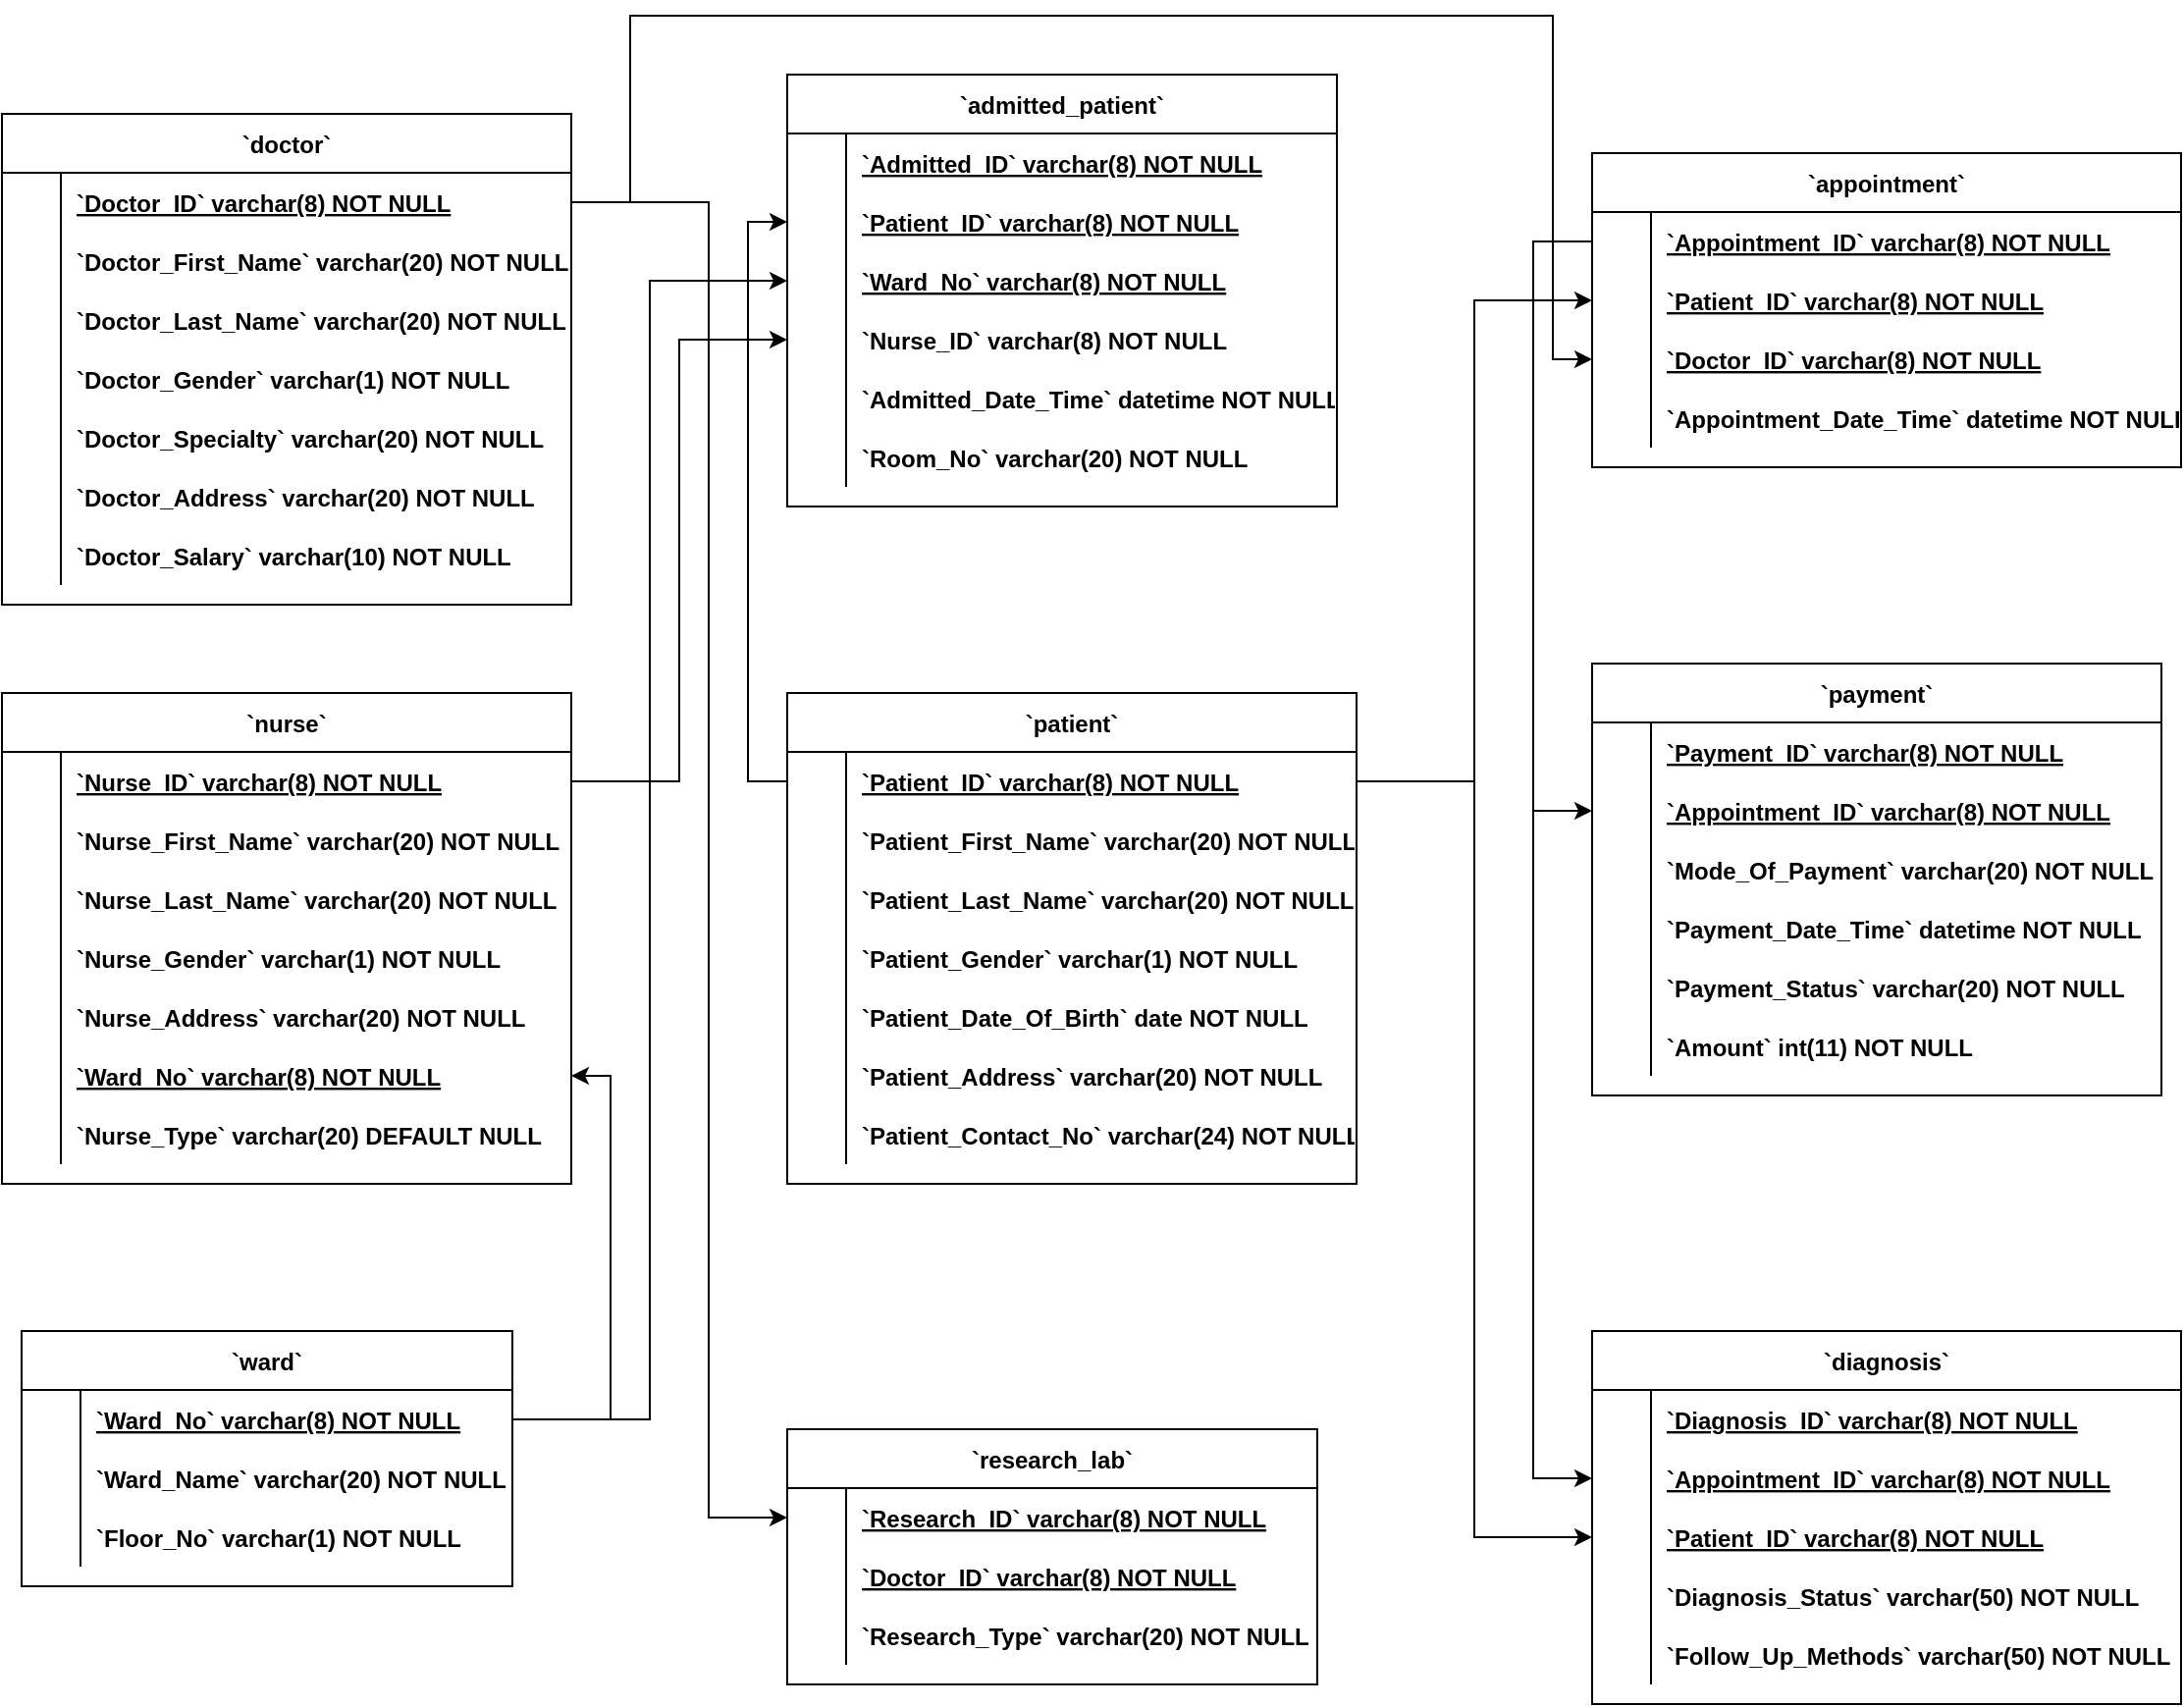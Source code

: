 <mxfile version="14.1.2" type="github">
  <diagram id="w6yrnTNW4kXafo1YS4rZ" name="Page-1">
    <mxGraphModel dx="2931" dy="949" grid="1" gridSize="10" guides="1" tooltips="1" connect="1" arrows="1" fold="1" page="1" pageScale="1" pageWidth="850" pageHeight="1100" math="0" shadow="0">
      <root>
        <mxCell id="0" />
        <mxCell id="1" parent="0" />
        <mxCell id="eoFvYkLOZdFBPjv-xkIN-1" value="`admitted_patient`" style="shape=table;startSize=30;container=1;collapsible=1;childLayout=tableLayout;fixedRows=1;rowLines=0;fontStyle=1;align=center;resizeLast=1;" vertex="1" parent="1">
          <mxGeometry x="-690" y="70" width="280" height="220" as="geometry" />
        </mxCell>
        <mxCell id="eoFvYkLOZdFBPjv-xkIN-2" value="" style="shape=partialRectangle;collapsible=0;dropTarget=0;pointerEvents=0;fillColor=none;points=[[0,0.5],[1,0.5]];portConstraint=eastwest;top=0;left=0;right=0;bottom=0;" vertex="1" parent="eoFvYkLOZdFBPjv-xkIN-1">
          <mxGeometry y="30" width="280" height="30" as="geometry" />
        </mxCell>
        <mxCell id="eoFvYkLOZdFBPjv-xkIN-3" value="" style="shape=partialRectangle;overflow=hidden;connectable=0;fillColor=none;top=0;left=0;bottom=0;right=0;" vertex="1" parent="eoFvYkLOZdFBPjv-xkIN-2">
          <mxGeometry width="30" height="30" as="geometry" />
        </mxCell>
        <mxCell id="eoFvYkLOZdFBPjv-xkIN-4" value="`Admitted_ID` varchar(8) NOT NULL" style="shape=partialRectangle;overflow=hidden;connectable=0;fillColor=none;top=0;left=0;bottom=0;right=0;align=left;spacingLeft=6;fontStyle=5" vertex="1" parent="eoFvYkLOZdFBPjv-xkIN-2">
          <mxGeometry x="30" width="250" height="30" as="geometry" />
        </mxCell>
        <mxCell id="eoFvYkLOZdFBPjv-xkIN-5" value="" style="shape=partialRectangle;collapsible=0;dropTarget=0;pointerEvents=0;fillColor=none;points=[[0,0.5],[1,0.5]];portConstraint=eastwest;top=0;left=0;right=0;bottom=0;fontStyle=1" vertex="1" parent="eoFvYkLOZdFBPjv-xkIN-1">
          <mxGeometry y="60" width="280" height="30" as="geometry" />
        </mxCell>
        <mxCell id="eoFvYkLOZdFBPjv-xkIN-6" value="" style="shape=partialRectangle;overflow=hidden;connectable=0;fillColor=none;top=0;left=0;bottom=0;right=0;fontStyle=1" vertex="1" parent="eoFvYkLOZdFBPjv-xkIN-5">
          <mxGeometry width="30" height="30" as="geometry" />
        </mxCell>
        <mxCell id="eoFvYkLOZdFBPjv-xkIN-7" value="`Patient_ID` varchar(8) NOT NULL" style="shape=partialRectangle;overflow=hidden;connectable=0;fillColor=none;top=0;left=0;bottom=0;right=0;align=left;spacingLeft=6;fontStyle=5" vertex="1" parent="eoFvYkLOZdFBPjv-xkIN-5">
          <mxGeometry x="30" width="250" height="30" as="geometry" />
        </mxCell>
        <mxCell id="eoFvYkLOZdFBPjv-xkIN-8" value="" style="shape=partialRectangle;collapsible=0;dropTarget=0;pointerEvents=0;fillColor=none;points=[[0,0.5],[1,0.5]];portConstraint=eastwest;top=0;left=0;right=0;bottom=0;fontStyle=1" vertex="1" parent="eoFvYkLOZdFBPjv-xkIN-1">
          <mxGeometry y="90" width="280" height="30" as="geometry" />
        </mxCell>
        <mxCell id="eoFvYkLOZdFBPjv-xkIN-9" value="" style="shape=partialRectangle;overflow=hidden;connectable=0;fillColor=none;top=0;left=0;bottom=0;right=0;fontStyle=1" vertex="1" parent="eoFvYkLOZdFBPjv-xkIN-8">
          <mxGeometry width="30" height="30" as="geometry" />
        </mxCell>
        <mxCell id="eoFvYkLOZdFBPjv-xkIN-10" value="`Ward_No` varchar(8) NOT NULL" style="shape=partialRectangle;overflow=hidden;connectable=0;fillColor=none;top=0;left=0;bottom=0;right=0;align=left;spacingLeft=6;fontStyle=5" vertex="1" parent="eoFvYkLOZdFBPjv-xkIN-8">
          <mxGeometry x="30" width="250" height="30" as="geometry" />
        </mxCell>
        <mxCell id="eoFvYkLOZdFBPjv-xkIN-11" value="" style="shape=partialRectangle;collapsible=0;dropTarget=0;pointerEvents=0;fillColor=none;points=[[0,0.5],[1,0.5]];portConstraint=eastwest;top=0;left=0;right=0;bottom=0;fontStyle=1" vertex="1" parent="eoFvYkLOZdFBPjv-xkIN-1">
          <mxGeometry y="120" width="280" height="30" as="geometry" />
        </mxCell>
        <mxCell id="eoFvYkLOZdFBPjv-xkIN-12" value="" style="shape=partialRectangle;overflow=hidden;connectable=0;fillColor=none;top=0;left=0;bottom=0;right=0;fontStyle=1" vertex="1" parent="eoFvYkLOZdFBPjv-xkIN-11">
          <mxGeometry width="30" height="30" as="geometry" />
        </mxCell>
        <mxCell id="eoFvYkLOZdFBPjv-xkIN-13" value="`Nurse_ID` varchar(8) NOT NULL" style="shape=partialRectangle;overflow=hidden;connectable=0;fillColor=none;top=0;left=0;bottom=0;right=0;align=left;spacingLeft=6;fontStyle=1" vertex="1" parent="eoFvYkLOZdFBPjv-xkIN-11">
          <mxGeometry x="30" width="250" height="30" as="geometry" />
        </mxCell>
        <mxCell id="eoFvYkLOZdFBPjv-xkIN-14" value="" style="shape=partialRectangle;collapsible=0;dropTarget=0;pointerEvents=0;fillColor=none;points=[[0,0.5],[1,0.5]];portConstraint=eastwest;top=0;left=0;right=0;bottom=0;fontStyle=1" vertex="1" parent="eoFvYkLOZdFBPjv-xkIN-1">
          <mxGeometry y="150" width="280" height="30" as="geometry" />
        </mxCell>
        <mxCell id="eoFvYkLOZdFBPjv-xkIN-15" value="" style="shape=partialRectangle;overflow=hidden;connectable=0;fillColor=none;top=0;left=0;bottom=0;right=0;fontStyle=1" vertex="1" parent="eoFvYkLOZdFBPjv-xkIN-14">
          <mxGeometry width="30" height="30" as="geometry" />
        </mxCell>
        <mxCell id="eoFvYkLOZdFBPjv-xkIN-16" value="`Admitted_Date_Time` datetime NOT NULL" style="shape=partialRectangle;overflow=hidden;connectable=0;fillColor=none;top=0;left=0;bottom=0;right=0;align=left;spacingLeft=6;fontStyle=1" vertex="1" parent="eoFvYkLOZdFBPjv-xkIN-14">
          <mxGeometry x="30" width="250" height="30" as="geometry" />
        </mxCell>
        <mxCell id="eoFvYkLOZdFBPjv-xkIN-17" value="" style="shape=partialRectangle;collapsible=0;dropTarget=0;pointerEvents=0;fillColor=none;points=[[0,0.5],[1,0.5]];portConstraint=eastwest;top=0;left=0;right=0;bottom=0;fontStyle=1" vertex="1" parent="eoFvYkLOZdFBPjv-xkIN-1">
          <mxGeometry y="180" width="280" height="30" as="geometry" />
        </mxCell>
        <mxCell id="eoFvYkLOZdFBPjv-xkIN-18" value="" style="shape=partialRectangle;overflow=hidden;connectable=0;fillColor=none;top=0;left=0;bottom=0;right=0;fontStyle=1" vertex="1" parent="eoFvYkLOZdFBPjv-xkIN-17">
          <mxGeometry width="30" height="30" as="geometry" />
        </mxCell>
        <mxCell id="eoFvYkLOZdFBPjv-xkIN-19" value="`Room_No` varchar(20) NOT NULL" style="shape=partialRectangle;overflow=hidden;connectable=0;fillColor=none;top=0;left=0;bottom=0;right=0;align=left;spacingLeft=6;fontStyle=1" vertex="1" parent="eoFvYkLOZdFBPjv-xkIN-17">
          <mxGeometry x="30" width="250" height="30" as="geometry" />
        </mxCell>
        <mxCell id="eoFvYkLOZdFBPjv-xkIN-20" value="`appointment`" style="shape=table;startSize=30;container=1;collapsible=1;childLayout=tableLayout;fixedRows=1;rowLines=0;fontStyle=1;align=center;resizeLast=1;" vertex="1" parent="1">
          <mxGeometry x="-280" y="110" width="300" height="160" as="geometry" />
        </mxCell>
        <mxCell id="eoFvYkLOZdFBPjv-xkIN-21" value="" style="shape=partialRectangle;collapsible=0;dropTarget=0;pointerEvents=0;fillColor=none;points=[[0,0.5],[1,0.5]];portConstraint=eastwest;top=0;left=0;right=0;bottom=0;" vertex="1" parent="eoFvYkLOZdFBPjv-xkIN-20">
          <mxGeometry y="30" width="300" height="30" as="geometry" />
        </mxCell>
        <mxCell id="eoFvYkLOZdFBPjv-xkIN-22" value="" style="shape=partialRectangle;overflow=hidden;connectable=0;fillColor=none;top=0;left=0;bottom=0;right=0;" vertex="1" parent="eoFvYkLOZdFBPjv-xkIN-21">
          <mxGeometry width="30" height="30" as="geometry" />
        </mxCell>
        <mxCell id="eoFvYkLOZdFBPjv-xkIN-23" value="`Appointment_ID` varchar(8) NOT NULL" style="shape=partialRectangle;overflow=hidden;connectable=0;fillColor=none;top=0;left=0;bottom=0;right=0;align=left;spacingLeft=6;fontStyle=5;strokeColor=none;strokeWidth=10;" vertex="1" parent="eoFvYkLOZdFBPjv-xkIN-21">
          <mxGeometry x="30" width="270" height="30" as="geometry" />
        </mxCell>
        <mxCell id="eoFvYkLOZdFBPjv-xkIN-24" value="" style="shape=partialRectangle;collapsible=0;dropTarget=0;pointerEvents=0;fillColor=none;points=[[0,0.5],[1,0.5]];portConstraint=eastwest;top=0;left=0;right=0;bottom=0;fontStyle=1" vertex="1" parent="eoFvYkLOZdFBPjv-xkIN-20">
          <mxGeometry y="60" width="300" height="30" as="geometry" />
        </mxCell>
        <mxCell id="eoFvYkLOZdFBPjv-xkIN-25" value="" style="shape=partialRectangle;overflow=hidden;connectable=0;fillColor=none;top=0;left=0;bottom=0;right=0;fontStyle=1" vertex="1" parent="eoFvYkLOZdFBPjv-xkIN-24">
          <mxGeometry width="30" height="30" as="geometry" />
        </mxCell>
        <mxCell id="eoFvYkLOZdFBPjv-xkIN-26" value="`Patient_ID` varchar(8) NOT NULL" style="shape=partialRectangle;overflow=hidden;connectable=0;fillColor=none;top=0;left=0;bottom=0;right=0;align=left;spacingLeft=6;fontStyle=5" vertex="1" parent="eoFvYkLOZdFBPjv-xkIN-24">
          <mxGeometry x="30" width="270" height="30" as="geometry" />
        </mxCell>
        <mxCell id="eoFvYkLOZdFBPjv-xkIN-27" value="" style="shape=partialRectangle;collapsible=0;dropTarget=0;pointerEvents=0;fillColor=none;points=[[0,0.5],[1,0.5]];portConstraint=eastwest;top=0;left=0;right=0;bottom=0;fontStyle=1" vertex="1" parent="eoFvYkLOZdFBPjv-xkIN-20">
          <mxGeometry y="90" width="300" height="30" as="geometry" />
        </mxCell>
        <mxCell id="eoFvYkLOZdFBPjv-xkIN-28" value="" style="shape=partialRectangle;overflow=hidden;connectable=0;fillColor=none;top=0;left=0;bottom=0;right=0;fontStyle=1" vertex="1" parent="eoFvYkLOZdFBPjv-xkIN-27">
          <mxGeometry width="30" height="30" as="geometry" />
        </mxCell>
        <mxCell id="eoFvYkLOZdFBPjv-xkIN-29" value="`Doctor_ID` varchar(8) NOT NULL" style="shape=partialRectangle;overflow=hidden;connectable=0;fillColor=none;top=0;left=0;bottom=0;right=0;align=left;spacingLeft=6;fontStyle=5" vertex="1" parent="eoFvYkLOZdFBPjv-xkIN-27">
          <mxGeometry x="30" width="270" height="30" as="geometry" />
        </mxCell>
        <mxCell id="eoFvYkLOZdFBPjv-xkIN-30" value="" style="shape=partialRectangle;collapsible=0;dropTarget=0;pointerEvents=0;fillColor=none;points=[[0,0.5],[1,0.5]];portConstraint=eastwest;top=0;left=0;right=0;bottom=0;fontStyle=1" vertex="1" parent="eoFvYkLOZdFBPjv-xkIN-20">
          <mxGeometry y="120" width="300" height="30" as="geometry" />
        </mxCell>
        <mxCell id="eoFvYkLOZdFBPjv-xkIN-31" value="" style="shape=partialRectangle;overflow=hidden;connectable=0;fillColor=none;top=0;left=0;bottom=0;right=0;fontStyle=1" vertex="1" parent="eoFvYkLOZdFBPjv-xkIN-30">
          <mxGeometry width="30" height="30" as="geometry" />
        </mxCell>
        <mxCell id="eoFvYkLOZdFBPjv-xkIN-32" value="`Appointment_Date_Time` datetime NOT NULL" style="shape=partialRectangle;overflow=hidden;connectable=0;fillColor=none;top=0;left=0;bottom=0;right=0;align=left;spacingLeft=6;fontStyle=1" vertex="1" parent="eoFvYkLOZdFBPjv-xkIN-30">
          <mxGeometry x="30" width="270" height="30" as="geometry" />
        </mxCell>
        <mxCell id="eoFvYkLOZdFBPjv-xkIN-33" value="`diagnosis`" style="shape=table;startSize=30;container=1;collapsible=1;childLayout=tableLayout;fixedRows=1;rowLines=0;fontStyle=1;align=center;resizeLast=1;" vertex="1" parent="1">
          <mxGeometry x="-280" y="710" width="300" height="190" as="geometry" />
        </mxCell>
        <mxCell id="eoFvYkLOZdFBPjv-xkIN-34" value="" style="shape=partialRectangle;collapsible=0;dropTarget=0;pointerEvents=0;fillColor=none;points=[[0,0.5],[1,0.5]];portConstraint=eastwest;top=0;left=0;right=0;bottom=0;fontStyle=1" vertex="1" parent="eoFvYkLOZdFBPjv-xkIN-33">
          <mxGeometry y="30" width="300" height="30" as="geometry" />
        </mxCell>
        <mxCell id="eoFvYkLOZdFBPjv-xkIN-35" value="" style="shape=partialRectangle;overflow=hidden;connectable=0;fillColor=none;top=0;left=0;bottom=0;right=0;fontStyle=1" vertex="1" parent="eoFvYkLOZdFBPjv-xkIN-34">
          <mxGeometry width="30" height="30" as="geometry" />
        </mxCell>
        <mxCell id="eoFvYkLOZdFBPjv-xkIN-36" value="`Diagnosis_ID` varchar(8) NOT NULL" style="shape=partialRectangle;overflow=hidden;connectable=0;fillColor=none;top=0;left=0;bottom=0;right=0;align=left;spacingLeft=6;fontStyle=5" vertex="1" parent="eoFvYkLOZdFBPjv-xkIN-34">
          <mxGeometry x="30" width="270" height="30" as="geometry" />
        </mxCell>
        <mxCell id="eoFvYkLOZdFBPjv-xkIN-37" value="" style="shape=partialRectangle;collapsible=0;dropTarget=0;pointerEvents=0;fillColor=none;points=[[0,0.5],[1,0.5]];portConstraint=eastwest;top=0;left=0;right=0;bottom=0;fontStyle=1" vertex="1" parent="eoFvYkLOZdFBPjv-xkIN-33">
          <mxGeometry y="60" width="300" height="30" as="geometry" />
        </mxCell>
        <mxCell id="eoFvYkLOZdFBPjv-xkIN-38" value="" style="shape=partialRectangle;overflow=hidden;connectable=0;fillColor=none;top=0;left=0;bottom=0;right=0;fontStyle=1" vertex="1" parent="eoFvYkLOZdFBPjv-xkIN-37">
          <mxGeometry width="30" height="30" as="geometry" />
        </mxCell>
        <mxCell id="eoFvYkLOZdFBPjv-xkIN-39" value="`Appointment_ID` varchar(8) NOT NULL" style="shape=partialRectangle;overflow=hidden;connectable=0;fillColor=none;top=0;left=0;bottom=0;right=0;align=left;spacingLeft=6;fontStyle=5" vertex="1" parent="eoFvYkLOZdFBPjv-xkIN-37">
          <mxGeometry x="30" width="270" height="30" as="geometry" />
        </mxCell>
        <mxCell id="eoFvYkLOZdFBPjv-xkIN-40" value="" style="shape=partialRectangle;collapsible=0;dropTarget=0;pointerEvents=0;fillColor=none;points=[[0,0.5],[1,0.5]];portConstraint=eastwest;top=0;left=0;right=0;bottom=0;fontStyle=1" vertex="1" parent="eoFvYkLOZdFBPjv-xkIN-33">
          <mxGeometry y="90" width="300" height="30" as="geometry" />
        </mxCell>
        <mxCell id="eoFvYkLOZdFBPjv-xkIN-41" value="" style="shape=partialRectangle;overflow=hidden;connectable=0;fillColor=none;top=0;left=0;bottom=0;right=0;fontStyle=1" vertex="1" parent="eoFvYkLOZdFBPjv-xkIN-40">
          <mxGeometry width="30" height="30" as="geometry" />
        </mxCell>
        <mxCell id="eoFvYkLOZdFBPjv-xkIN-42" value="`Patient_ID` varchar(8) NOT NULL" style="shape=partialRectangle;overflow=hidden;connectable=0;fillColor=none;top=0;left=0;bottom=0;right=0;align=left;spacingLeft=6;fontStyle=5" vertex="1" parent="eoFvYkLOZdFBPjv-xkIN-40">
          <mxGeometry x="30" width="270" height="30" as="geometry" />
        </mxCell>
        <mxCell id="eoFvYkLOZdFBPjv-xkIN-43" value="" style="shape=partialRectangle;collapsible=0;dropTarget=0;pointerEvents=0;fillColor=none;points=[[0,0.5],[1,0.5]];portConstraint=eastwest;top=0;left=0;right=0;bottom=0;fontStyle=1" vertex="1" parent="eoFvYkLOZdFBPjv-xkIN-33">
          <mxGeometry y="120" width="300" height="30" as="geometry" />
        </mxCell>
        <mxCell id="eoFvYkLOZdFBPjv-xkIN-44" value="" style="shape=partialRectangle;overflow=hidden;connectable=0;fillColor=none;top=0;left=0;bottom=0;right=0;fontStyle=1" vertex="1" parent="eoFvYkLOZdFBPjv-xkIN-43">
          <mxGeometry width="30" height="30" as="geometry" />
        </mxCell>
        <mxCell id="eoFvYkLOZdFBPjv-xkIN-45" value="`Diagnosis_Status` varchar(50) NOT NULL" style="shape=partialRectangle;overflow=hidden;connectable=0;fillColor=none;top=0;left=0;bottom=0;right=0;align=left;spacingLeft=6;fontStyle=1" vertex="1" parent="eoFvYkLOZdFBPjv-xkIN-43">
          <mxGeometry x="30" width="270" height="30" as="geometry" />
        </mxCell>
        <mxCell id="eoFvYkLOZdFBPjv-xkIN-46" value="" style="shape=partialRectangle;collapsible=0;dropTarget=0;pointerEvents=0;fillColor=none;points=[[0,0.5],[1,0.5]];portConstraint=eastwest;top=0;left=0;right=0;bottom=0;fontStyle=1" vertex="1" parent="eoFvYkLOZdFBPjv-xkIN-33">
          <mxGeometry y="150" width="300" height="30" as="geometry" />
        </mxCell>
        <mxCell id="eoFvYkLOZdFBPjv-xkIN-47" value="" style="shape=partialRectangle;overflow=hidden;connectable=0;fillColor=none;top=0;left=0;bottom=0;right=0;fontStyle=1" vertex="1" parent="eoFvYkLOZdFBPjv-xkIN-46">
          <mxGeometry width="30" height="30" as="geometry" />
        </mxCell>
        <mxCell id="eoFvYkLOZdFBPjv-xkIN-48" value="`Follow_Up_Methods` varchar(50) NOT NULL" style="shape=partialRectangle;overflow=hidden;connectable=0;fillColor=none;top=0;left=0;bottom=0;right=0;align=left;spacingLeft=6;fontStyle=1" vertex="1" parent="eoFvYkLOZdFBPjv-xkIN-46">
          <mxGeometry x="30" width="270" height="30" as="geometry" />
        </mxCell>
        <mxCell id="eoFvYkLOZdFBPjv-xkIN-49" value="`doctor`" style="shape=table;startSize=30;container=1;collapsible=1;childLayout=tableLayout;fixedRows=1;rowLines=0;fontStyle=1;align=center;resizeLast=1;" vertex="1" parent="1">
          <mxGeometry x="-1090" y="90" width="290" height="250" as="geometry" />
        </mxCell>
        <mxCell id="eoFvYkLOZdFBPjv-xkIN-50" value="" style="shape=partialRectangle;collapsible=0;dropTarget=0;pointerEvents=0;fillColor=none;points=[[0,0.5],[1,0.5]];portConstraint=eastwest;top=0;left=0;right=0;bottom=0;" vertex="1" parent="eoFvYkLOZdFBPjv-xkIN-49">
          <mxGeometry y="30" width="290" height="30" as="geometry" />
        </mxCell>
        <mxCell id="eoFvYkLOZdFBPjv-xkIN-51" value="" style="shape=partialRectangle;overflow=hidden;connectable=0;fillColor=none;top=0;left=0;bottom=0;right=0;" vertex="1" parent="eoFvYkLOZdFBPjv-xkIN-50">
          <mxGeometry width="30" height="30" as="geometry" />
        </mxCell>
        <mxCell id="eoFvYkLOZdFBPjv-xkIN-52" value="`Doctor_ID` varchar(8) NOT NULL" style="shape=partialRectangle;overflow=hidden;connectable=0;fillColor=none;top=0;left=0;bottom=0;right=0;align=left;spacingLeft=6;fontStyle=5" vertex="1" parent="eoFvYkLOZdFBPjv-xkIN-50">
          <mxGeometry x="30" width="260" height="30" as="geometry" />
        </mxCell>
        <mxCell id="eoFvYkLOZdFBPjv-xkIN-53" value="" style="shape=partialRectangle;collapsible=0;dropTarget=0;pointerEvents=0;fillColor=none;points=[[0,0.5],[1,0.5]];portConstraint=eastwest;top=0;left=0;right=0;bottom=0;fontStyle=1" vertex="1" parent="eoFvYkLOZdFBPjv-xkIN-49">
          <mxGeometry y="60" width="290" height="30" as="geometry" />
        </mxCell>
        <mxCell id="eoFvYkLOZdFBPjv-xkIN-54" value="" style="shape=partialRectangle;overflow=hidden;connectable=0;fillColor=none;top=0;left=0;bottom=0;right=0;fontStyle=1" vertex="1" parent="eoFvYkLOZdFBPjv-xkIN-53">
          <mxGeometry width="30" height="30" as="geometry" />
        </mxCell>
        <mxCell id="eoFvYkLOZdFBPjv-xkIN-55" value="`Doctor_First_Name` varchar(20) NOT NULL" style="shape=partialRectangle;overflow=hidden;connectable=0;fillColor=none;top=0;left=0;bottom=0;right=0;align=left;spacingLeft=6;fontStyle=1" vertex="1" parent="eoFvYkLOZdFBPjv-xkIN-53">
          <mxGeometry x="30" width="260" height="30" as="geometry" />
        </mxCell>
        <mxCell id="eoFvYkLOZdFBPjv-xkIN-56" value="" style="shape=partialRectangle;collapsible=0;dropTarget=0;pointerEvents=0;fillColor=none;points=[[0,0.5],[1,0.5]];portConstraint=eastwest;top=0;left=0;right=0;bottom=0;fontStyle=1" vertex="1" parent="eoFvYkLOZdFBPjv-xkIN-49">
          <mxGeometry y="90" width="290" height="30" as="geometry" />
        </mxCell>
        <mxCell id="eoFvYkLOZdFBPjv-xkIN-57" value="" style="shape=partialRectangle;overflow=hidden;connectable=0;fillColor=none;top=0;left=0;bottom=0;right=0;fontStyle=1" vertex="1" parent="eoFvYkLOZdFBPjv-xkIN-56">
          <mxGeometry width="30" height="30" as="geometry" />
        </mxCell>
        <mxCell id="eoFvYkLOZdFBPjv-xkIN-58" value="`Doctor_Last_Name` varchar(20) NOT NULL" style="shape=partialRectangle;overflow=hidden;connectable=0;fillColor=none;top=0;left=0;bottom=0;right=0;align=left;spacingLeft=6;fontStyle=1" vertex="1" parent="eoFvYkLOZdFBPjv-xkIN-56">
          <mxGeometry x="30" width="260" height="30" as="geometry" />
        </mxCell>
        <mxCell id="eoFvYkLOZdFBPjv-xkIN-59" value="" style="shape=partialRectangle;collapsible=0;dropTarget=0;pointerEvents=0;fillColor=none;points=[[0,0.5],[1,0.5]];portConstraint=eastwest;top=0;left=0;right=0;bottom=0;fontStyle=1" vertex="1" parent="eoFvYkLOZdFBPjv-xkIN-49">
          <mxGeometry y="120" width="290" height="30" as="geometry" />
        </mxCell>
        <mxCell id="eoFvYkLOZdFBPjv-xkIN-60" value="" style="shape=partialRectangle;overflow=hidden;connectable=0;fillColor=none;top=0;left=0;bottom=0;right=0;fontStyle=1" vertex="1" parent="eoFvYkLOZdFBPjv-xkIN-59">
          <mxGeometry width="30" height="30" as="geometry" />
        </mxCell>
        <mxCell id="eoFvYkLOZdFBPjv-xkIN-61" value="`Doctor_Gender` varchar(1) NOT NULL" style="shape=partialRectangle;overflow=hidden;connectable=0;fillColor=none;top=0;left=0;bottom=0;right=0;align=left;spacingLeft=6;fontStyle=1" vertex="1" parent="eoFvYkLOZdFBPjv-xkIN-59">
          <mxGeometry x="30" width="260" height="30" as="geometry" />
        </mxCell>
        <mxCell id="eoFvYkLOZdFBPjv-xkIN-62" value="" style="shape=partialRectangle;collapsible=0;dropTarget=0;pointerEvents=0;fillColor=none;points=[[0,0.5],[1,0.5]];portConstraint=eastwest;top=0;left=0;right=0;bottom=0;fontStyle=1" vertex="1" parent="eoFvYkLOZdFBPjv-xkIN-49">
          <mxGeometry y="150" width="290" height="30" as="geometry" />
        </mxCell>
        <mxCell id="eoFvYkLOZdFBPjv-xkIN-63" value="" style="shape=partialRectangle;overflow=hidden;connectable=0;fillColor=none;top=0;left=0;bottom=0;right=0;fontStyle=1" vertex="1" parent="eoFvYkLOZdFBPjv-xkIN-62">
          <mxGeometry width="30" height="30" as="geometry" />
        </mxCell>
        <mxCell id="eoFvYkLOZdFBPjv-xkIN-64" value="`Doctor_Specialty` varchar(20) NOT NULL" style="shape=partialRectangle;overflow=hidden;connectable=0;fillColor=none;top=0;left=0;bottom=0;right=0;align=left;spacingLeft=6;fontStyle=1" vertex="1" parent="eoFvYkLOZdFBPjv-xkIN-62">
          <mxGeometry x="30" width="260" height="30" as="geometry" />
        </mxCell>
        <mxCell id="eoFvYkLOZdFBPjv-xkIN-65" value="" style="shape=partialRectangle;collapsible=0;dropTarget=0;pointerEvents=0;fillColor=none;points=[[0,0.5],[1,0.5]];portConstraint=eastwest;top=0;left=0;right=0;bottom=0;fontStyle=1" vertex="1" parent="eoFvYkLOZdFBPjv-xkIN-49">
          <mxGeometry y="180" width="290" height="30" as="geometry" />
        </mxCell>
        <mxCell id="eoFvYkLOZdFBPjv-xkIN-66" value="" style="shape=partialRectangle;overflow=hidden;connectable=0;fillColor=none;top=0;left=0;bottom=0;right=0;fontStyle=1" vertex="1" parent="eoFvYkLOZdFBPjv-xkIN-65">
          <mxGeometry width="30" height="30" as="geometry" />
        </mxCell>
        <mxCell id="eoFvYkLOZdFBPjv-xkIN-67" value="`Doctor_Address` varchar(20) NOT NULL" style="shape=partialRectangle;overflow=hidden;connectable=0;fillColor=none;top=0;left=0;bottom=0;right=0;align=left;spacingLeft=6;fontStyle=1" vertex="1" parent="eoFvYkLOZdFBPjv-xkIN-65">
          <mxGeometry x="30" width="260" height="30" as="geometry" />
        </mxCell>
        <mxCell id="eoFvYkLOZdFBPjv-xkIN-68" value="" style="shape=partialRectangle;collapsible=0;dropTarget=0;pointerEvents=0;fillColor=none;points=[[0,0.5],[1,0.5]];portConstraint=eastwest;top=0;left=0;right=0;bottom=0;fontStyle=1" vertex="1" parent="eoFvYkLOZdFBPjv-xkIN-49">
          <mxGeometry y="210" width="290" height="30" as="geometry" />
        </mxCell>
        <mxCell id="eoFvYkLOZdFBPjv-xkIN-69" value="" style="shape=partialRectangle;overflow=hidden;connectable=0;fillColor=none;top=0;left=0;bottom=0;right=0;fontStyle=1" vertex="1" parent="eoFvYkLOZdFBPjv-xkIN-68">
          <mxGeometry width="30" height="30" as="geometry" />
        </mxCell>
        <mxCell id="eoFvYkLOZdFBPjv-xkIN-70" value="`Doctor_Salary` varchar(10) NOT NULL" style="shape=partialRectangle;overflow=hidden;connectable=0;fillColor=none;top=0;left=0;bottom=0;right=0;align=left;spacingLeft=6;fontStyle=1" vertex="1" parent="eoFvYkLOZdFBPjv-xkIN-68">
          <mxGeometry x="30" width="260" height="30" as="geometry" />
        </mxCell>
        <mxCell id="eoFvYkLOZdFBPjv-xkIN-71" value="`nurse`" style="shape=table;startSize=30;container=1;collapsible=1;childLayout=tableLayout;fixedRows=1;rowLines=0;fontStyle=1;align=center;resizeLast=1;" vertex="1" parent="1">
          <mxGeometry x="-1090" y="385" width="290" height="250" as="geometry" />
        </mxCell>
        <mxCell id="eoFvYkLOZdFBPjv-xkIN-72" value="" style="shape=partialRectangle;collapsible=0;dropTarget=0;pointerEvents=0;fillColor=none;points=[[0,0.5],[1,0.5]];portConstraint=eastwest;top=0;left=0;right=0;bottom=0;fontStyle=1" vertex="1" parent="eoFvYkLOZdFBPjv-xkIN-71">
          <mxGeometry y="30" width="290" height="30" as="geometry" />
        </mxCell>
        <mxCell id="eoFvYkLOZdFBPjv-xkIN-73" value="" style="shape=partialRectangle;overflow=hidden;connectable=0;fillColor=none;top=0;left=0;bottom=0;right=0;fontStyle=1" vertex="1" parent="eoFvYkLOZdFBPjv-xkIN-72">
          <mxGeometry width="30" height="30" as="geometry" />
        </mxCell>
        <mxCell id="eoFvYkLOZdFBPjv-xkIN-74" value="`Nurse_ID` varchar(8) NOT NULL" style="shape=partialRectangle;overflow=hidden;connectable=0;fillColor=none;top=0;left=0;bottom=0;right=0;align=left;spacingLeft=6;fontStyle=5" vertex="1" parent="eoFvYkLOZdFBPjv-xkIN-72">
          <mxGeometry x="30" width="260" height="30" as="geometry" />
        </mxCell>
        <mxCell id="eoFvYkLOZdFBPjv-xkIN-75" value="" style="shape=partialRectangle;collapsible=0;dropTarget=0;pointerEvents=0;fillColor=none;points=[[0,0.5],[1,0.5]];portConstraint=eastwest;top=0;left=0;right=0;bottom=0;fontStyle=1" vertex="1" parent="eoFvYkLOZdFBPjv-xkIN-71">
          <mxGeometry y="60" width="290" height="30" as="geometry" />
        </mxCell>
        <mxCell id="eoFvYkLOZdFBPjv-xkIN-76" value="" style="shape=partialRectangle;overflow=hidden;connectable=0;fillColor=none;top=0;left=0;bottom=0;right=0;fontStyle=1" vertex="1" parent="eoFvYkLOZdFBPjv-xkIN-75">
          <mxGeometry width="30" height="30" as="geometry" />
        </mxCell>
        <mxCell id="eoFvYkLOZdFBPjv-xkIN-77" value="`Nurse_First_Name` varchar(20) NOT NULL" style="shape=partialRectangle;overflow=hidden;connectable=0;fillColor=none;top=0;left=0;bottom=0;right=0;align=left;spacingLeft=6;fontStyle=1" vertex="1" parent="eoFvYkLOZdFBPjv-xkIN-75">
          <mxGeometry x="30" width="260" height="30" as="geometry" />
        </mxCell>
        <mxCell id="eoFvYkLOZdFBPjv-xkIN-78" value="" style="shape=partialRectangle;collapsible=0;dropTarget=0;pointerEvents=0;fillColor=none;points=[[0,0.5],[1,0.5]];portConstraint=eastwest;top=0;left=0;right=0;bottom=0;fontStyle=1" vertex="1" parent="eoFvYkLOZdFBPjv-xkIN-71">
          <mxGeometry y="90" width="290" height="30" as="geometry" />
        </mxCell>
        <mxCell id="eoFvYkLOZdFBPjv-xkIN-79" value="" style="shape=partialRectangle;overflow=hidden;connectable=0;fillColor=none;top=0;left=0;bottom=0;right=0;fontStyle=1" vertex="1" parent="eoFvYkLOZdFBPjv-xkIN-78">
          <mxGeometry width="30" height="30" as="geometry" />
        </mxCell>
        <mxCell id="eoFvYkLOZdFBPjv-xkIN-80" value="`Nurse_Last_Name` varchar(20) NOT NULL" style="shape=partialRectangle;overflow=hidden;connectable=0;fillColor=none;top=0;left=0;bottom=0;right=0;align=left;spacingLeft=6;fontStyle=1" vertex="1" parent="eoFvYkLOZdFBPjv-xkIN-78">
          <mxGeometry x="30" width="260" height="30" as="geometry" />
        </mxCell>
        <mxCell id="eoFvYkLOZdFBPjv-xkIN-81" value="" style="shape=partialRectangle;collapsible=0;dropTarget=0;pointerEvents=0;fillColor=none;points=[[0,0.5],[1,0.5]];portConstraint=eastwest;top=0;left=0;right=0;bottom=0;fontStyle=1" vertex="1" parent="eoFvYkLOZdFBPjv-xkIN-71">
          <mxGeometry y="120" width="290" height="30" as="geometry" />
        </mxCell>
        <mxCell id="eoFvYkLOZdFBPjv-xkIN-82" value="" style="shape=partialRectangle;overflow=hidden;connectable=0;fillColor=none;top=0;left=0;bottom=0;right=0;fontStyle=1" vertex="1" parent="eoFvYkLOZdFBPjv-xkIN-81">
          <mxGeometry width="30" height="30" as="geometry" />
        </mxCell>
        <mxCell id="eoFvYkLOZdFBPjv-xkIN-83" value="`Nurse_Gender` varchar(1) NOT NULL" style="shape=partialRectangle;overflow=hidden;connectable=0;fillColor=none;top=0;left=0;bottom=0;right=0;align=left;spacingLeft=6;fontStyle=1" vertex="1" parent="eoFvYkLOZdFBPjv-xkIN-81">
          <mxGeometry x="30" width="260" height="30" as="geometry" />
        </mxCell>
        <mxCell id="eoFvYkLOZdFBPjv-xkIN-84" value="" style="shape=partialRectangle;collapsible=0;dropTarget=0;pointerEvents=0;fillColor=none;points=[[0,0.5],[1,0.5]];portConstraint=eastwest;top=0;left=0;right=0;bottom=0;fontStyle=1" vertex="1" parent="eoFvYkLOZdFBPjv-xkIN-71">
          <mxGeometry y="150" width="290" height="30" as="geometry" />
        </mxCell>
        <mxCell id="eoFvYkLOZdFBPjv-xkIN-85" value="" style="shape=partialRectangle;overflow=hidden;connectable=0;fillColor=none;top=0;left=0;bottom=0;right=0;fontStyle=1" vertex="1" parent="eoFvYkLOZdFBPjv-xkIN-84">
          <mxGeometry width="30" height="30" as="geometry" />
        </mxCell>
        <mxCell id="eoFvYkLOZdFBPjv-xkIN-86" value="`Nurse_Address` varchar(20) NOT NULL" style="shape=partialRectangle;overflow=hidden;connectable=0;fillColor=none;top=0;left=0;bottom=0;right=0;align=left;spacingLeft=6;fontStyle=1" vertex="1" parent="eoFvYkLOZdFBPjv-xkIN-84">
          <mxGeometry x="30" width="260" height="30" as="geometry" />
        </mxCell>
        <mxCell id="eoFvYkLOZdFBPjv-xkIN-87" value="" style="shape=partialRectangle;collapsible=0;dropTarget=0;pointerEvents=0;fillColor=none;points=[[0,0.5],[1,0.5]];portConstraint=eastwest;top=0;left=0;right=0;bottom=0;fontStyle=1" vertex="1" parent="eoFvYkLOZdFBPjv-xkIN-71">
          <mxGeometry y="180" width="290" height="30" as="geometry" />
        </mxCell>
        <mxCell id="eoFvYkLOZdFBPjv-xkIN-88" value="" style="shape=partialRectangle;overflow=hidden;connectable=0;fillColor=none;top=0;left=0;bottom=0;right=0;fontStyle=1" vertex="1" parent="eoFvYkLOZdFBPjv-xkIN-87">
          <mxGeometry width="30" height="30" as="geometry" />
        </mxCell>
        <mxCell id="eoFvYkLOZdFBPjv-xkIN-89" value="`Ward_No` varchar(8) NOT NULL" style="shape=partialRectangle;overflow=hidden;connectable=0;fillColor=none;top=0;left=0;bottom=0;right=0;align=left;spacingLeft=6;fontStyle=5" vertex="1" parent="eoFvYkLOZdFBPjv-xkIN-87">
          <mxGeometry x="30" width="260" height="30" as="geometry" />
        </mxCell>
        <mxCell id="eoFvYkLOZdFBPjv-xkIN-90" value="" style="shape=partialRectangle;collapsible=0;dropTarget=0;pointerEvents=0;fillColor=none;points=[[0,0.5],[1,0.5]];portConstraint=eastwest;top=0;left=0;right=0;bottom=0;fontStyle=1" vertex="1" parent="eoFvYkLOZdFBPjv-xkIN-71">
          <mxGeometry y="210" width="290" height="30" as="geometry" />
        </mxCell>
        <mxCell id="eoFvYkLOZdFBPjv-xkIN-91" value="" style="shape=partialRectangle;overflow=hidden;connectable=0;fillColor=none;top=0;left=0;bottom=0;right=0;fontStyle=1" vertex="1" parent="eoFvYkLOZdFBPjv-xkIN-90">
          <mxGeometry width="30" height="30" as="geometry" />
        </mxCell>
        <mxCell id="eoFvYkLOZdFBPjv-xkIN-92" value="`Nurse_Type` varchar(20) DEFAULT NULL" style="shape=partialRectangle;overflow=hidden;connectable=0;fillColor=none;top=0;left=0;bottom=0;right=0;align=left;spacingLeft=6;fontStyle=1" vertex="1" parent="eoFvYkLOZdFBPjv-xkIN-90">
          <mxGeometry x="30" width="260" height="30" as="geometry" />
        </mxCell>
        <mxCell id="eoFvYkLOZdFBPjv-xkIN-93" value="`patient`" style="shape=table;startSize=30;container=1;collapsible=1;childLayout=tableLayout;fixedRows=1;rowLines=0;fontStyle=1;align=center;resizeLast=1;" vertex="1" parent="1">
          <mxGeometry x="-690" y="385" width="290" height="250" as="geometry" />
        </mxCell>
        <mxCell id="eoFvYkLOZdFBPjv-xkIN-94" value="" style="shape=partialRectangle;collapsible=0;dropTarget=0;pointerEvents=0;fillColor=none;points=[[0,0.5],[1,0.5]];portConstraint=eastwest;top=0;left=0;right=0;bottom=0;" vertex="1" parent="eoFvYkLOZdFBPjv-xkIN-93">
          <mxGeometry y="30" width="290" height="30" as="geometry" />
        </mxCell>
        <mxCell id="eoFvYkLOZdFBPjv-xkIN-95" value="" style="shape=partialRectangle;overflow=hidden;connectable=0;fillColor=none;top=0;left=0;bottom=0;right=0;fontStyle=1" vertex="1" parent="eoFvYkLOZdFBPjv-xkIN-94">
          <mxGeometry width="30" height="30" as="geometry" />
        </mxCell>
        <mxCell id="eoFvYkLOZdFBPjv-xkIN-96" value="`Patient_ID` varchar(8) NOT NULL" style="shape=partialRectangle;overflow=hidden;connectable=0;fillColor=none;top=0;left=0;bottom=0;right=0;align=left;spacingLeft=6;fontStyle=5" vertex="1" parent="eoFvYkLOZdFBPjv-xkIN-94">
          <mxGeometry x="30" width="260" height="30" as="geometry" />
        </mxCell>
        <mxCell id="eoFvYkLOZdFBPjv-xkIN-97" value="" style="shape=partialRectangle;collapsible=0;dropTarget=0;pointerEvents=0;fillColor=none;points=[[0,0.5],[1,0.5]];portConstraint=eastwest;top=0;left=0;right=0;bottom=0;fontStyle=1" vertex="1" parent="eoFvYkLOZdFBPjv-xkIN-93">
          <mxGeometry y="60" width="290" height="30" as="geometry" />
        </mxCell>
        <mxCell id="eoFvYkLOZdFBPjv-xkIN-98" value="" style="shape=partialRectangle;overflow=hidden;connectable=0;fillColor=none;top=0;left=0;bottom=0;right=0;fontStyle=1" vertex="1" parent="eoFvYkLOZdFBPjv-xkIN-97">
          <mxGeometry width="30" height="30" as="geometry" />
        </mxCell>
        <mxCell id="eoFvYkLOZdFBPjv-xkIN-99" value="`Patient_First_Name` varchar(20) NOT NULL" style="shape=partialRectangle;overflow=hidden;connectable=0;fillColor=none;top=0;left=0;bottom=0;right=0;align=left;spacingLeft=6;fontStyle=1" vertex="1" parent="eoFvYkLOZdFBPjv-xkIN-97">
          <mxGeometry x="30" width="260" height="30" as="geometry" />
        </mxCell>
        <mxCell id="eoFvYkLOZdFBPjv-xkIN-100" value="" style="shape=partialRectangle;collapsible=0;dropTarget=0;pointerEvents=0;fillColor=none;points=[[0,0.5],[1,0.5]];portConstraint=eastwest;top=0;left=0;right=0;bottom=0;fontStyle=1" vertex="1" parent="eoFvYkLOZdFBPjv-xkIN-93">
          <mxGeometry y="90" width="290" height="30" as="geometry" />
        </mxCell>
        <mxCell id="eoFvYkLOZdFBPjv-xkIN-101" value="" style="shape=partialRectangle;overflow=hidden;connectable=0;fillColor=none;top=0;left=0;bottom=0;right=0;fontStyle=1" vertex="1" parent="eoFvYkLOZdFBPjv-xkIN-100">
          <mxGeometry width="30" height="30" as="geometry" />
        </mxCell>
        <mxCell id="eoFvYkLOZdFBPjv-xkIN-102" value="`Patient_Last_Name` varchar(20) NOT NULL" style="shape=partialRectangle;overflow=hidden;connectable=0;fillColor=none;top=0;left=0;bottom=0;right=0;align=left;spacingLeft=6;fontStyle=1" vertex="1" parent="eoFvYkLOZdFBPjv-xkIN-100">
          <mxGeometry x="30" width="260" height="30" as="geometry" />
        </mxCell>
        <mxCell id="eoFvYkLOZdFBPjv-xkIN-103" value="" style="shape=partialRectangle;collapsible=0;dropTarget=0;pointerEvents=0;fillColor=none;points=[[0,0.5],[1,0.5]];portConstraint=eastwest;top=0;left=0;right=0;bottom=0;fontStyle=1" vertex="1" parent="eoFvYkLOZdFBPjv-xkIN-93">
          <mxGeometry y="120" width="290" height="30" as="geometry" />
        </mxCell>
        <mxCell id="eoFvYkLOZdFBPjv-xkIN-104" value="" style="shape=partialRectangle;overflow=hidden;connectable=0;fillColor=none;top=0;left=0;bottom=0;right=0;fontStyle=1" vertex="1" parent="eoFvYkLOZdFBPjv-xkIN-103">
          <mxGeometry width="30" height="30" as="geometry" />
        </mxCell>
        <mxCell id="eoFvYkLOZdFBPjv-xkIN-105" value="`Patient_Gender` varchar(1) NOT NULL" style="shape=partialRectangle;overflow=hidden;connectable=0;fillColor=none;top=0;left=0;bottom=0;right=0;align=left;spacingLeft=6;fontStyle=1" vertex="1" parent="eoFvYkLOZdFBPjv-xkIN-103">
          <mxGeometry x="30" width="260" height="30" as="geometry" />
        </mxCell>
        <mxCell id="eoFvYkLOZdFBPjv-xkIN-106" value="" style="shape=partialRectangle;collapsible=0;dropTarget=0;pointerEvents=0;fillColor=none;points=[[0,0.5],[1,0.5]];portConstraint=eastwest;top=0;left=0;right=0;bottom=0;fontStyle=1" vertex="1" parent="eoFvYkLOZdFBPjv-xkIN-93">
          <mxGeometry y="150" width="290" height="30" as="geometry" />
        </mxCell>
        <mxCell id="eoFvYkLOZdFBPjv-xkIN-107" value="" style="shape=partialRectangle;overflow=hidden;connectable=0;fillColor=none;top=0;left=0;bottom=0;right=0;fontStyle=1" vertex="1" parent="eoFvYkLOZdFBPjv-xkIN-106">
          <mxGeometry width="30" height="30" as="geometry" />
        </mxCell>
        <mxCell id="eoFvYkLOZdFBPjv-xkIN-108" value="`Patient_Date_Of_Birth` date NOT NULL" style="shape=partialRectangle;overflow=hidden;connectable=0;fillColor=none;top=0;left=0;bottom=0;right=0;align=left;spacingLeft=6;fontStyle=1" vertex="1" parent="eoFvYkLOZdFBPjv-xkIN-106">
          <mxGeometry x="30" width="260" height="30" as="geometry" />
        </mxCell>
        <mxCell id="eoFvYkLOZdFBPjv-xkIN-109" value="" style="shape=partialRectangle;collapsible=0;dropTarget=0;pointerEvents=0;fillColor=none;points=[[0,0.5],[1,0.5]];portConstraint=eastwest;top=0;left=0;right=0;bottom=0;fontStyle=1" vertex="1" parent="eoFvYkLOZdFBPjv-xkIN-93">
          <mxGeometry y="180" width="290" height="30" as="geometry" />
        </mxCell>
        <mxCell id="eoFvYkLOZdFBPjv-xkIN-110" value="" style="shape=partialRectangle;overflow=hidden;connectable=0;fillColor=none;top=0;left=0;bottom=0;right=0;fontStyle=1" vertex="1" parent="eoFvYkLOZdFBPjv-xkIN-109">
          <mxGeometry width="30" height="30" as="geometry" />
        </mxCell>
        <mxCell id="eoFvYkLOZdFBPjv-xkIN-111" value="`Patient_Address` varchar(20) NOT NULL" style="shape=partialRectangle;overflow=hidden;connectable=0;fillColor=none;top=0;left=0;bottom=0;right=0;align=left;spacingLeft=6;fontStyle=1" vertex="1" parent="eoFvYkLOZdFBPjv-xkIN-109">
          <mxGeometry x="30" width="260" height="30" as="geometry" />
        </mxCell>
        <mxCell id="eoFvYkLOZdFBPjv-xkIN-112" value="" style="shape=partialRectangle;collapsible=0;dropTarget=0;pointerEvents=0;fillColor=none;points=[[0,0.5],[1,0.5]];portConstraint=eastwest;top=0;left=0;right=0;bottom=0;fontStyle=1" vertex="1" parent="eoFvYkLOZdFBPjv-xkIN-93">
          <mxGeometry y="210" width="290" height="30" as="geometry" />
        </mxCell>
        <mxCell id="eoFvYkLOZdFBPjv-xkIN-113" value="" style="shape=partialRectangle;overflow=hidden;connectable=0;fillColor=none;top=0;left=0;bottom=0;right=0;fontStyle=1" vertex="1" parent="eoFvYkLOZdFBPjv-xkIN-112">
          <mxGeometry width="30" height="30" as="geometry" />
        </mxCell>
        <mxCell id="eoFvYkLOZdFBPjv-xkIN-114" value="`Patient_Contact_No` varchar(24) NOT NULL" style="shape=partialRectangle;overflow=hidden;connectable=0;fillColor=none;top=0;left=0;bottom=0;right=0;align=left;spacingLeft=6;fontStyle=1" vertex="1" parent="eoFvYkLOZdFBPjv-xkIN-112">
          <mxGeometry x="30" width="260" height="30" as="geometry" />
        </mxCell>
        <mxCell id="eoFvYkLOZdFBPjv-xkIN-115" value="`payment`" style="shape=table;startSize=30;container=1;collapsible=1;childLayout=tableLayout;fixedRows=1;rowLines=0;fontStyle=1;align=center;resizeLast=1;" vertex="1" parent="1">
          <mxGeometry x="-280" y="370" width="290" height="220" as="geometry" />
        </mxCell>
        <mxCell id="eoFvYkLOZdFBPjv-xkIN-116" value="" style="shape=partialRectangle;collapsible=0;dropTarget=0;pointerEvents=0;fillColor=none;points=[[0,0.5],[1,0.5]];portConstraint=eastwest;top=0;left=0;right=0;bottom=0;fontStyle=1" vertex="1" parent="eoFvYkLOZdFBPjv-xkIN-115">
          <mxGeometry y="30" width="290" height="30" as="geometry" />
        </mxCell>
        <mxCell id="eoFvYkLOZdFBPjv-xkIN-117" value="" style="shape=partialRectangle;overflow=hidden;connectable=0;fillColor=none;top=0;left=0;bottom=0;right=0;fontStyle=1" vertex="1" parent="eoFvYkLOZdFBPjv-xkIN-116">
          <mxGeometry width="30" height="30" as="geometry" />
        </mxCell>
        <mxCell id="eoFvYkLOZdFBPjv-xkIN-118" value="`Payment_ID` varchar(8) NOT NULL" style="shape=partialRectangle;overflow=hidden;connectable=0;fillColor=none;top=0;left=0;bottom=0;right=0;align=left;spacingLeft=6;fontStyle=5" vertex="1" parent="eoFvYkLOZdFBPjv-xkIN-116">
          <mxGeometry x="30" width="260" height="30" as="geometry" />
        </mxCell>
        <mxCell id="eoFvYkLOZdFBPjv-xkIN-119" value="" style="shape=partialRectangle;collapsible=0;dropTarget=0;pointerEvents=0;fillColor=none;points=[[0,0.5],[1,0.5]];portConstraint=eastwest;top=0;left=0;right=0;bottom=0;fontStyle=1" vertex="1" parent="eoFvYkLOZdFBPjv-xkIN-115">
          <mxGeometry y="60" width="290" height="30" as="geometry" />
        </mxCell>
        <mxCell id="eoFvYkLOZdFBPjv-xkIN-120" value="" style="shape=partialRectangle;overflow=hidden;connectable=0;fillColor=none;top=0;left=0;bottom=0;right=0;fontStyle=1" vertex="1" parent="eoFvYkLOZdFBPjv-xkIN-119">
          <mxGeometry width="30" height="30" as="geometry" />
        </mxCell>
        <mxCell id="eoFvYkLOZdFBPjv-xkIN-121" value="`Appointment_ID` varchar(8) NOT NULL" style="shape=partialRectangle;overflow=hidden;connectable=0;fillColor=none;top=0;left=0;bottom=0;right=0;align=left;spacingLeft=6;fontStyle=5" vertex="1" parent="eoFvYkLOZdFBPjv-xkIN-119">
          <mxGeometry x="30" width="260" height="30" as="geometry" />
        </mxCell>
        <mxCell id="eoFvYkLOZdFBPjv-xkIN-122" value="" style="shape=partialRectangle;collapsible=0;dropTarget=0;pointerEvents=0;fillColor=none;points=[[0,0.5],[1,0.5]];portConstraint=eastwest;top=0;left=0;right=0;bottom=0;fontStyle=1" vertex="1" parent="eoFvYkLOZdFBPjv-xkIN-115">
          <mxGeometry y="90" width="290" height="30" as="geometry" />
        </mxCell>
        <mxCell id="eoFvYkLOZdFBPjv-xkIN-123" value="" style="shape=partialRectangle;overflow=hidden;connectable=0;fillColor=none;top=0;left=0;bottom=0;right=0;fontStyle=1" vertex="1" parent="eoFvYkLOZdFBPjv-xkIN-122">
          <mxGeometry width="30" height="30" as="geometry" />
        </mxCell>
        <mxCell id="eoFvYkLOZdFBPjv-xkIN-124" value="`Mode_Of_Payment` varchar(20) NOT NULL" style="shape=partialRectangle;overflow=hidden;connectable=0;fillColor=none;top=0;left=0;bottom=0;right=0;align=left;spacingLeft=6;fontStyle=1" vertex="1" parent="eoFvYkLOZdFBPjv-xkIN-122">
          <mxGeometry x="30" width="260" height="30" as="geometry" />
        </mxCell>
        <mxCell id="eoFvYkLOZdFBPjv-xkIN-125" value="" style="shape=partialRectangle;collapsible=0;dropTarget=0;pointerEvents=0;fillColor=none;points=[[0,0.5],[1,0.5]];portConstraint=eastwest;top=0;left=0;right=0;bottom=0;fontStyle=1" vertex="1" parent="eoFvYkLOZdFBPjv-xkIN-115">
          <mxGeometry y="120" width="290" height="30" as="geometry" />
        </mxCell>
        <mxCell id="eoFvYkLOZdFBPjv-xkIN-126" value="" style="shape=partialRectangle;overflow=hidden;connectable=0;fillColor=none;top=0;left=0;bottom=0;right=0;fontStyle=1" vertex="1" parent="eoFvYkLOZdFBPjv-xkIN-125">
          <mxGeometry width="30" height="30" as="geometry" />
        </mxCell>
        <mxCell id="eoFvYkLOZdFBPjv-xkIN-127" value="`Payment_Date_Time` datetime NOT NULL" style="shape=partialRectangle;overflow=hidden;connectable=0;fillColor=none;top=0;left=0;bottom=0;right=0;align=left;spacingLeft=6;fontStyle=1" vertex="1" parent="eoFvYkLOZdFBPjv-xkIN-125">
          <mxGeometry x="30" width="260" height="30" as="geometry" />
        </mxCell>
        <mxCell id="eoFvYkLOZdFBPjv-xkIN-128" value="" style="shape=partialRectangle;collapsible=0;dropTarget=0;pointerEvents=0;fillColor=none;points=[[0,0.5],[1,0.5]];portConstraint=eastwest;top=0;left=0;right=0;bottom=0;fontStyle=1" vertex="1" parent="eoFvYkLOZdFBPjv-xkIN-115">
          <mxGeometry y="150" width="290" height="30" as="geometry" />
        </mxCell>
        <mxCell id="eoFvYkLOZdFBPjv-xkIN-129" value="" style="shape=partialRectangle;overflow=hidden;connectable=0;fillColor=none;top=0;left=0;bottom=0;right=0;fontStyle=1" vertex="1" parent="eoFvYkLOZdFBPjv-xkIN-128">
          <mxGeometry width="30" height="30" as="geometry" />
        </mxCell>
        <mxCell id="eoFvYkLOZdFBPjv-xkIN-130" value="`Payment_Status` varchar(20) NOT NULL" style="shape=partialRectangle;overflow=hidden;connectable=0;fillColor=none;top=0;left=0;bottom=0;right=0;align=left;spacingLeft=6;fontStyle=1" vertex="1" parent="eoFvYkLOZdFBPjv-xkIN-128">
          <mxGeometry x="30" width="260" height="30" as="geometry" />
        </mxCell>
        <mxCell id="eoFvYkLOZdFBPjv-xkIN-131" value="" style="shape=partialRectangle;collapsible=0;dropTarget=0;pointerEvents=0;fillColor=none;points=[[0,0.5],[1,0.5]];portConstraint=eastwest;top=0;left=0;right=0;bottom=0;fontStyle=1" vertex="1" parent="eoFvYkLOZdFBPjv-xkIN-115">
          <mxGeometry y="180" width="290" height="30" as="geometry" />
        </mxCell>
        <mxCell id="eoFvYkLOZdFBPjv-xkIN-132" value="" style="shape=partialRectangle;overflow=hidden;connectable=0;fillColor=none;top=0;left=0;bottom=0;right=0;fontStyle=1" vertex="1" parent="eoFvYkLOZdFBPjv-xkIN-131">
          <mxGeometry width="30" height="30" as="geometry" />
        </mxCell>
        <mxCell id="eoFvYkLOZdFBPjv-xkIN-133" value="`Amount` int(11) NOT NULL" style="shape=partialRectangle;overflow=hidden;connectable=0;fillColor=none;top=0;left=0;bottom=0;right=0;align=left;spacingLeft=6;fontStyle=1" vertex="1" parent="eoFvYkLOZdFBPjv-xkIN-131">
          <mxGeometry x="30" width="260" height="30" as="geometry" />
        </mxCell>
        <mxCell id="eoFvYkLOZdFBPjv-xkIN-134" value="`research_lab`" style="shape=table;startSize=30;container=1;collapsible=1;childLayout=tableLayout;fixedRows=1;rowLines=0;fontStyle=1;align=center;resizeLast=1;" vertex="1" parent="1">
          <mxGeometry x="-690" y="760" width="270" height="130" as="geometry" />
        </mxCell>
        <mxCell id="eoFvYkLOZdFBPjv-xkIN-135" value="" style="shape=partialRectangle;collapsible=0;dropTarget=0;pointerEvents=0;fillColor=none;points=[[0,0.5],[1,0.5]];portConstraint=eastwest;top=0;left=0;right=0;bottom=0;" vertex="1" parent="eoFvYkLOZdFBPjv-xkIN-134">
          <mxGeometry y="30" width="270" height="30" as="geometry" />
        </mxCell>
        <mxCell id="eoFvYkLOZdFBPjv-xkIN-136" value="" style="shape=partialRectangle;overflow=hidden;connectable=0;fillColor=none;top=0;left=0;bottom=0;right=0;fontStyle=1" vertex="1" parent="eoFvYkLOZdFBPjv-xkIN-135">
          <mxGeometry width="30" height="30" as="geometry" />
        </mxCell>
        <mxCell id="eoFvYkLOZdFBPjv-xkIN-137" value="`Research_ID` varchar(8) NOT NULL" style="shape=partialRectangle;overflow=hidden;connectable=0;fillColor=none;top=0;left=0;bottom=0;right=0;align=left;spacingLeft=6;fontStyle=5" vertex="1" parent="eoFvYkLOZdFBPjv-xkIN-135">
          <mxGeometry x="30" width="240" height="30" as="geometry" />
        </mxCell>
        <mxCell id="eoFvYkLOZdFBPjv-xkIN-138" value="" style="shape=partialRectangle;collapsible=0;dropTarget=0;pointerEvents=0;fillColor=none;points=[[0,0.5],[1,0.5]];portConstraint=eastwest;top=0;left=0;right=0;bottom=0;" vertex="1" parent="eoFvYkLOZdFBPjv-xkIN-134">
          <mxGeometry y="60" width="270" height="30" as="geometry" />
        </mxCell>
        <mxCell id="eoFvYkLOZdFBPjv-xkIN-139" value="" style="shape=partialRectangle;overflow=hidden;connectable=0;fillColor=none;top=0;left=0;bottom=0;right=0;fontStyle=1" vertex="1" parent="eoFvYkLOZdFBPjv-xkIN-138">
          <mxGeometry width="30" height="30" as="geometry" />
        </mxCell>
        <mxCell id="eoFvYkLOZdFBPjv-xkIN-140" value="`Doctor_ID` varchar(8) NOT NULL" style="shape=partialRectangle;overflow=hidden;connectable=0;fillColor=none;top=0;left=0;bottom=0;right=0;align=left;spacingLeft=6;fontStyle=5" vertex="1" parent="eoFvYkLOZdFBPjv-xkIN-138">
          <mxGeometry x="30" width="240" height="30" as="geometry" />
        </mxCell>
        <mxCell id="eoFvYkLOZdFBPjv-xkIN-141" value="" style="shape=partialRectangle;collapsible=0;dropTarget=0;pointerEvents=0;fillColor=none;points=[[0,0.5],[1,0.5]];portConstraint=eastwest;top=0;left=0;right=0;bottom=0;" vertex="1" parent="eoFvYkLOZdFBPjv-xkIN-134">
          <mxGeometry y="90" width="270" height="30" as="geometry" />
        </mxCell>
        <mxCell id="eoFvYkLOZdFBPjv-xkIN-142" value="" style="shape=partialRectangle;overflow=hidden;connectable=0;fillColor=none;top=0;left=0;bottom=0;right=0;fontStyle=1" vertex="1" parent="eoFvYkLOZdFBPjv-xkIN-141">
          <mxGeometry width="30" height="30" as="geometry" />
        </mxCell>
        <mxCell id="eoFvYkLOZdFBPjv-xkIN-143" value="`Research_Type` varchar(20) NOT NULL" style="shape=partialRectangle;overflow=hidden;connectable=0;fillColor=none;top=0;left=0;bottom=0;right=0;align=left;spacingLeft=6;fontStyle=1" vertex="1" parent="eoFvYkLOZdFBPjv-xkIN-141">
          <mxGeometry x="30" width="240" height="30" as="geometry" />
        </mxCell>
        <mxCell id="eoFvYkLOZdFBPjv-xkIN-144" value="`ward`" style="shape=table;startSize=30;container=1;collapsible=1;childLayout=tableLayout;fixedRows=1;rowLines=0;fontStyle=1;align=center;resizeLast=1;" vertex="1" parent="1">
          <mxGeometry x="-1080" y="710" width="250" height="130" as="geometry" />
        </mxCell>
        <mxCell id="eoFvYkLOZdFBPjv-xkIN-145" value="" style="shape=partialRectangle;collapsible=0;dropTarget=0;pointerEvents=0;fillColor=none;points=[[0,0.5],[1,0.5]];portConstraint=eastwest;top=0;left=0;right=0;bottom=0;fontStyle=1" vertex="1" parent="eoFvYkLOZdFBPjv-xkIN-144">
          <mxGeometry y="30" width="250" height="30" as="geometry" />
        </mxCell>
        <mxCell id="eoFvYkLOZdFBPjv-xkIN-146" value="" style="shape=partialRectangle;overflow=hidden;connectable=0;fillColor=none;top=0;left=0;bottom=0;right=0;fontStyle=1" vertex="1" parent="eoFvYkLOZdFBPjv-xkIN-145">
          <mxGeometry width="30" height="30" as="geometry" />
        </mxCell>
        <mxCell id="eoFvYkLOZdFBPjv-xkIN-147" value="`Ward_No` varchar(8) NOT NULL" style="shape=partialRectangle;overflow=hidden;connectable=0;fillColor=none;top=0;left=0;bottom=0;right=0;align=left;spacingLeft=6;fontStyle=5" vertex="1" parent="eoFvYkLOZdFBPjv-xkIN-145">
          <mxGeometry x="30" width="220" height="30" as="geometry" />
        </mxCell>
        <mxCell id="eoFvYkLOZdFBPjv-xkIN-148" value="" style="shape=partialRectangle;collapsible=0;dropTarget=0;pointerEvents=0;fillColor=none;points=[[0,0.5],[1,0.5]];portConstraint=eastwest;top=0;left=0;right=0;bottom=0;fontStyle=1" vertex="1" parent="eoFvYkLOZdFBPjv-xkIN-144">
          <mxGeometry y="60" width="250" height="30" as="geometry" />
        </mxCell>
        <mxCell id="eoFvYkLOZdFBPjv-xkIN-149" value="" style="shape=partialRectangle;overflow=hidden;connectable=0;fillColor=none;top=0;left=0;bottom=0;right=0;fontStyle=1" vertex="1" parent="eoFvYkLOZdFBPjv-xkIN-148">
          <mxGeometry width="30" height="30" as="geometry" />
        </mxCell>
        <mxCell id="eoFvYkLOZdFBPjv-xkIN-150" value="`Ward_Name` varchar(20) NOT NULL" style="shape=partialRectangle;overflow=hidden;connectable=0;fillColor=none;top=0;left=0;bottom=0;right=0;align=left;spacingLeft=6;fontStyle=1" vertex="1" parent="eoFvYkLOZdFBPjv-xkIN-148">
          <mxGeometry x="30" width="220" height="30" as="geometry" />
        </mxCell>
        <mxCell id="eoFvYkLOZdFBPjv-xkIN-151" value="" style="shape=partialRectangle;collapsible=0;dropTarget=0;pointerEvents=0;fillColor=none;points=[[0,0.5],[1,0.5]];portConstraint=eastwest;top=0;left=0;right=0;bottom=0;fontStyle=1" vertex="1" parent="eoFvYkLOZdFBPjv-xkIN-144">
          <mxGeometry y="90" width="250" height="30" as="geometry" />
        </mxCell>
        <mxCell id="eoFvYkLOZdFBPjv-xkIN-152" value="" style="shape=partialRectangle;overflow=hidden;connectable=0;fillColor=none;top=0;left=0;bottom=0;right=0;fontStyle=1" vertex="1" parent="eoFvYkLOZdFBPjv-xkIN-151">
          <mxGeometry width="30" height="30" as="geometry" />
        </mxCell>
        <mxCell id="eoFvYkLOZdFBPjv-xkIN-153" value="`Floor_No` varchar(1) NOT NULL" style="shape=partialRectangle;overflow=hidden;connectable=0;fillColor=none;top=0;left=0;bottom=0;right=0;align=left;spacingLeft=6;fontStyle=1" vertex="1" parent="eoFvYkLOZdFBPjv-xkIN-151">
          <mxGeometry x="30" width="220" height="30" as="geometry" />
        </mxCell>
        <mxCell id="eoFvYkLOZdFBPjv-xkIN-156" style="edgeStyle=orthogonalEdgeStyle;rounded=0;orthogonalLoop=1;jettySize=auto;html=1;entryX=0;entryY=0.5;entryDx=0;entryDy=0;" edge="1" parent="1" source="eoFvYkLOZdFBPjv-xkIN-94" target="eoFvYkLOZdFBPjv-xkIN-5">
          <mxGeometry relative="1" as="geometry" />
        </mxCell>
        <mxCell id="eoFvYkLOZdFBPjv-xkIN-157" style="edgeStyle=orthogonalEdgeStyle;rounded=0;orthogonalLoop=1;jettySize=auto;html=1;entryX=1;entryY=0.5;entryDx=0;entryDy=0;" edge="1" parent="1" source="eoFvYkLOZdFBPjv-xkIN-145" target="eoFvYkLOZdFBPjv-xkIN-87">
          <mxGeometry relative="1" as="geometry" />
        </mxCell>
        <mxCell id="eoFvYkLOZdFBPjv-xkIN-158" style="edgeStyle=orthogonalEdgeStyle;rounded=0;orthogonalLoop=1;jettySize=auto;html=1;" edge="1" parent="1" source="eoFvYkLOZdFBPjv-xkIN-72" target="eoFvYkLOZdFBPjv-xkIN-11">
          <mxGeometry relative="1" as="geometry" />
        </mxCell>
        <mxCell id="eoFvYkLOZdFBPjv-xkIN-159" style="edgeStyle=orthogonalEdgeStyle;rounded=0;orthogonalLoop=1;jettySize=auto;html=1;entryX=0;entryY=0.5;entryDx=0;entryDy=0;" edge="1" parent="1" source="eoFvYkLOZdFBPjv-xkIN-50" target="eoFvYkLOZdFBPjv-xkIN-27">
          <mxGeometry relative="1" as="geometry">
            <Array as="points">
              <mxPoint x="-770" y="135" />
              <mxPoint x="-770" y="40" />
              <mxPoint x="-300" y="40" />
              <mxPoint x="-300" y="215" />
            </Array>
          </mxGeometry>
        </mxCell>
        <mxCell id="eoFvYkLOZdFBPjv-xkIN-160" style="edgeStyle=orthogonalEdgeStyle;rounded=0;orthogonalLoop=1;jettySize=auto;html=1;entryX=0;entryY=0.5;entryDx=0;entryDy=0;" edge="1" parent="1" source="eoFvYkLOZdFBPjv-xkIN-145" target="eoFvYkLOZdFBPjv-xkIN-8">
          <mxGeometry relative="1" as="geometry" />
        </mxCell>
        <mxCell id="eoFvYkLOZdFBPjv-xkIN-161" style="edgeStyle=orthogonalEdgeStyle;rounded=0;orthogonalLoop=1;jettySize=auto;html=1;entryX=0;entryY=0.5;entryDx=0;entryDy=0;" edge="1" parent="1" source="eoFvYkLOZdFBPjv-xkIN-50" target="eoFvYkLOZdFBPjv-xkIN-135">
          <mxGeometry relative="1" as="geometry">
            <Array as="points">
              <mxPoint x="-730" y="135" />
              <mxPoint x="-730" y="805" />
            </Array>
          </mxGeometry>
        </mxCell>
        <mxCell id="eoFvYkLOZdFBPjv-xkIN-162" style="edgeStyle=orthogonalEdgeStyle;rounded=0;orthogonalLoop=1;jettySize=auto;html=1;entryX=0;entryY=0.5;entryDx=0;entryDy=0;" edge="1" parent="1" source="eoFvYkLOZdFBPjv-xkIN-94" target="eoFvYkLOZdFBPjv-xkIN-24">
          <mxGeometry relative="1" as="geometry" />
        </mxCell>
        <mxCell id="eoFvYkLOZdFBPjv-xkIN-163" style="edgeStyle=orthogonalEdgeStyle;rounded=0;orthogonalLoop=1;jettySize=auto;html=1;" edge="1" parent="1" source="eoFvYkLOZdFBPjv-xkIN-94" target="eoFvYkLOZdFBPjv-xkIN-40">
          <mxGeometry relative="1" as="geometry" />
        </mxCell>
        <mxCell id="eoFvYkLOZdFBPjv-xkIN-167" style="edgeStyle=orthogonalEdgeStyle;rounded=0;orthogonalLoop=1;jettySize=auto;html=1;entryX=0;entryY=0.5;entryDx=0;entryDy=0;" edge="1" parent="1" source="eoFvYkLOZdFBPjv-xkIN-21" target="eoFvYkLOZdFBPjv-xkIN-37">
          <mxGeometry relative="1" as="geometry">
            <Array as="points">
              <mxPoint x="-310" y="155" />
              <mxPoint x="-310" y="785" />
            </Array>
          </mxGeometry>
        </mxCell>
        <mxCell id="eoFvYkLOZdFBPjv-xkIN-168" style="edgeStyle=orthogonalEdgeStyle;rounded=0;orthogonalLoop=1;jettySize=auto;html=1;entryX=0;entryY=0.5;entryDx=0;entryDy=0;" edge="1" parent="1" source="eoFvYkLOZdFBPjv-xkIN-21" target="eoFvYkLOZdFBPjv-xkIN-119">
          <mxGeometry relative="1" as="geometry">
            <Array as="points">
              <mxPoint x="-310" y="155" />
              <mxPoint x="-310" y="445" />
            </Array>
          </mxGeometry>
        </mxCell>
      </root>
    </mxGraphModel>
  </diagram>
</mxfile>

